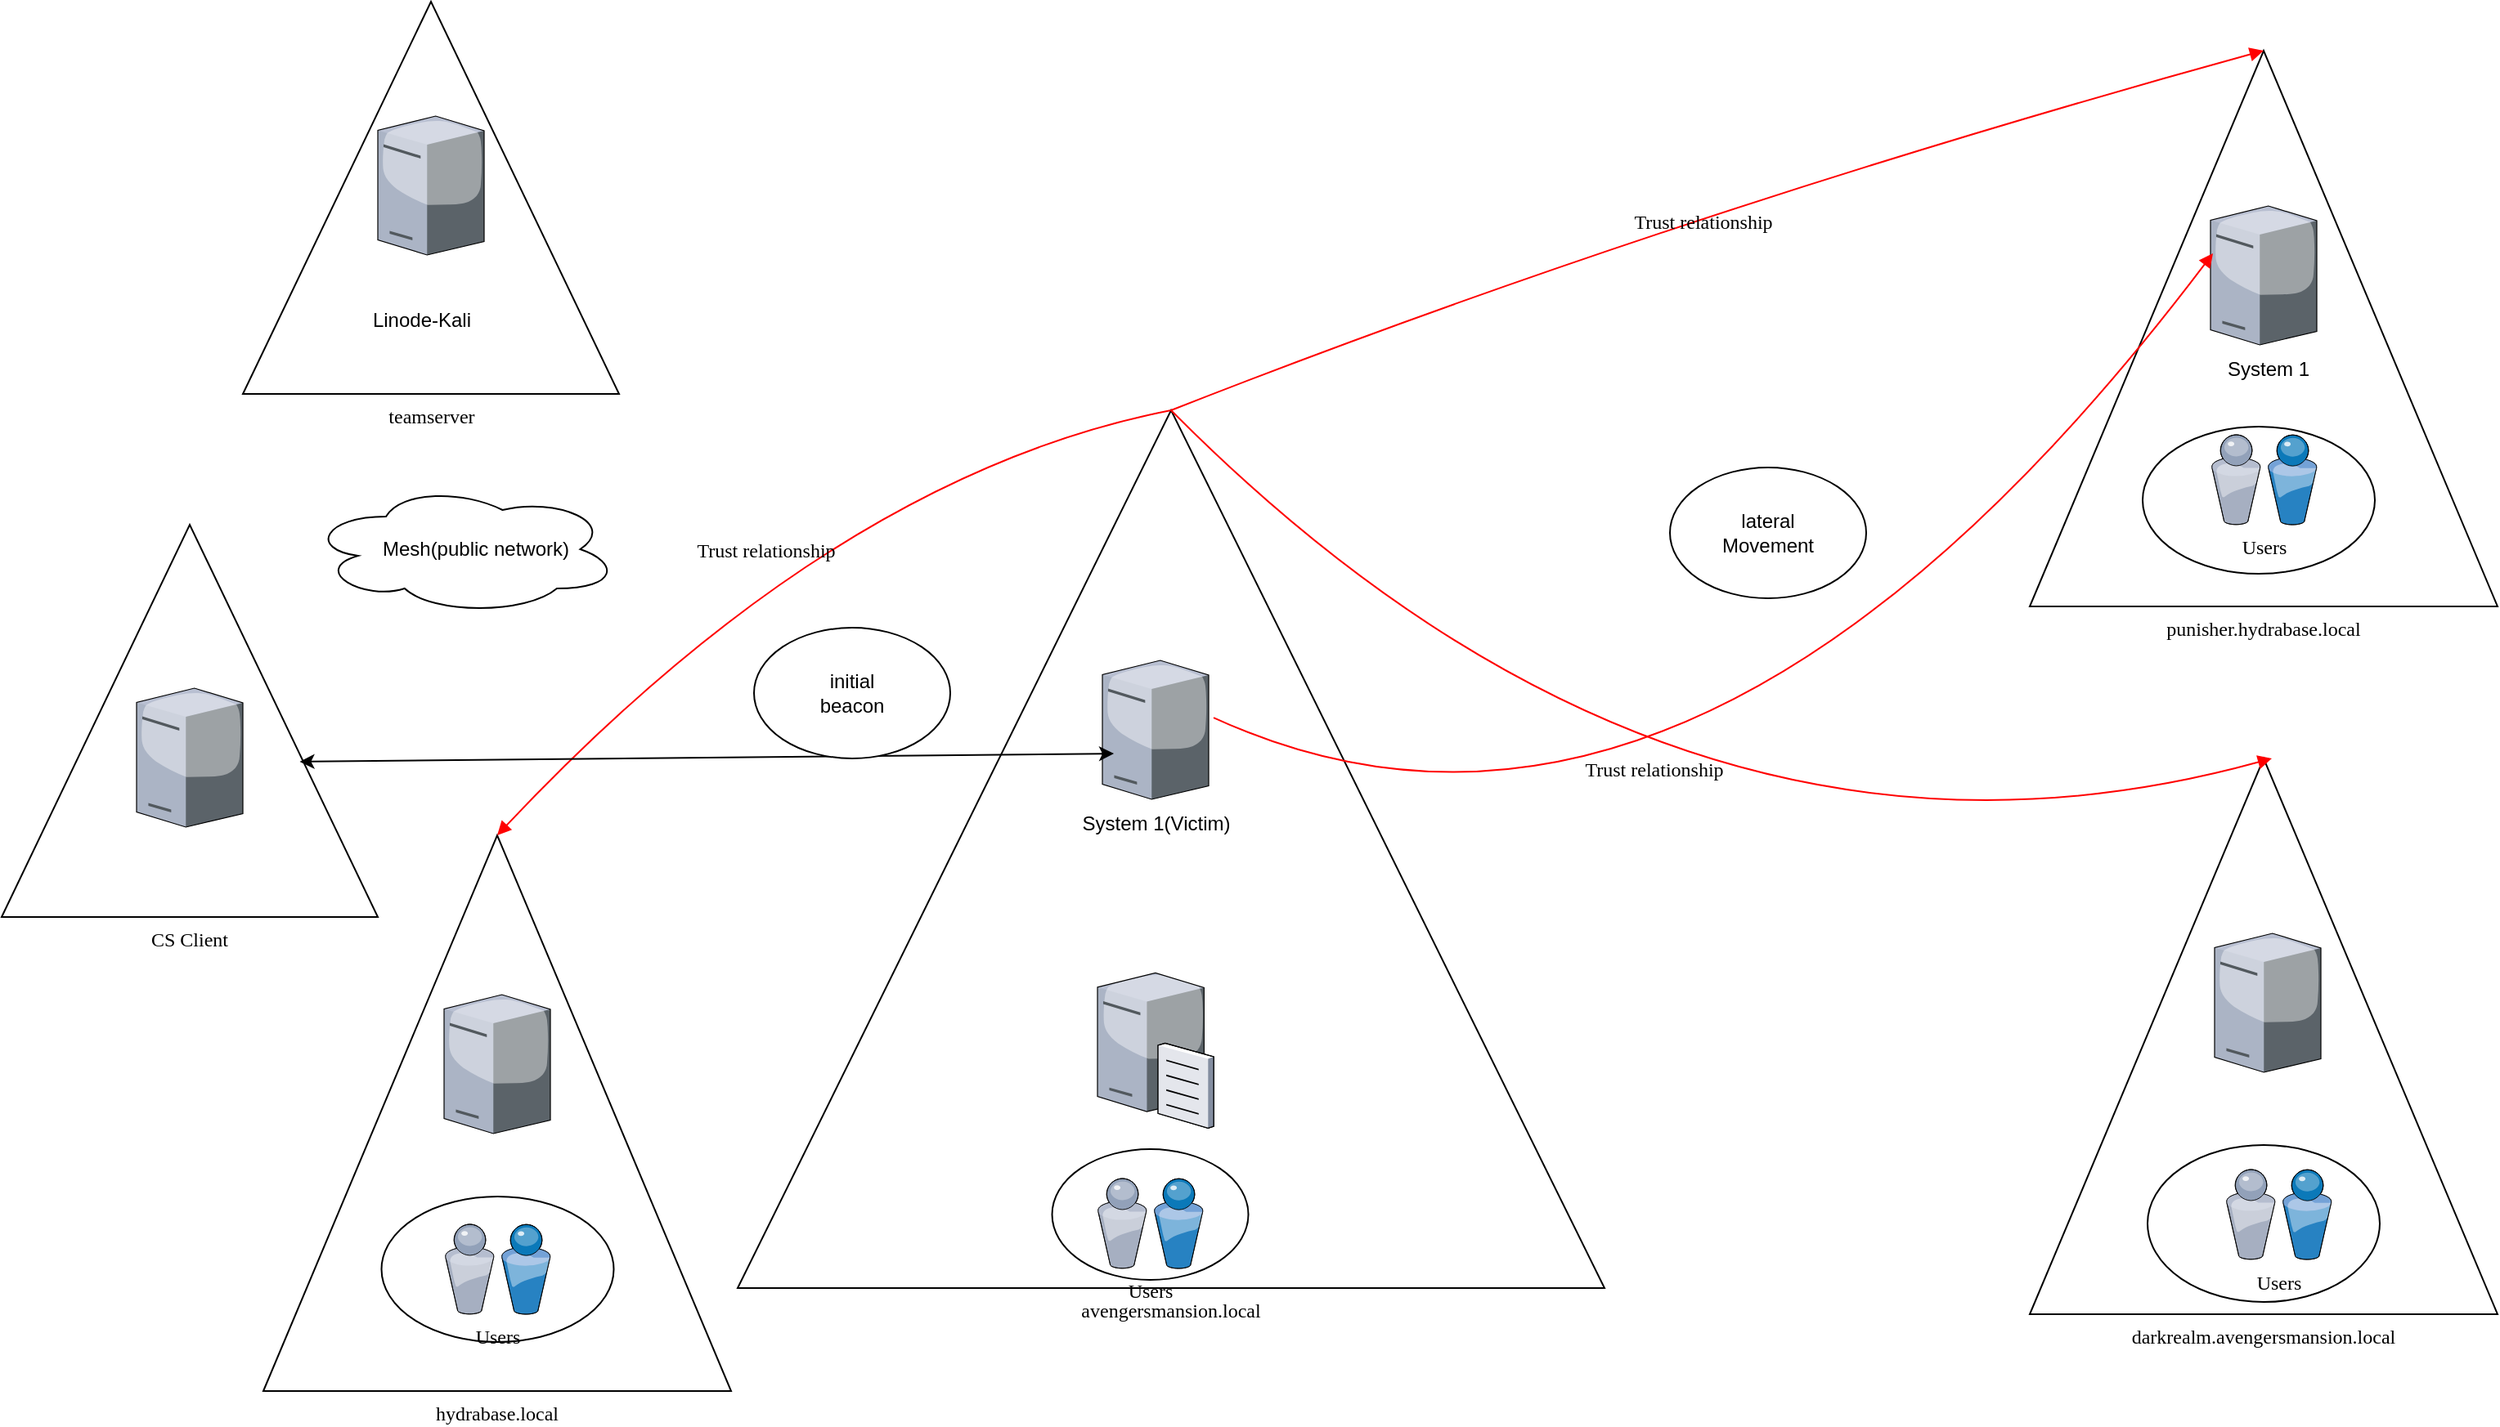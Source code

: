 <mxfile version="20.6.2" type="github">
  <diagram name="Page-1" id="822b0af5-4adb-64df-f703-e8dfc1f81529">
    <mxGraphModel dx="1666" dy="1796" grid="1" gridSize="10" guides="1" tooltips="1" connect="1" arrows="1" fold="1" page="1" pageScale="1" pageWidth="1100" pageHeight="850" background="none" math="0" shadow="0">
      <root>
        <mxCell id="0" />
        <mxCell id="1" parent="0" />
        <mxCell id="7d933b09d9755ecc-14" value="avengersmansion.local" style="triangle;whiteSpace=wrap;html=1;rounded=0;shadow=0;comic=0;strokeWidth=1;fontFamily=Verdana;direction=north;labelPosition=center;verticalLabelPosition=bottom;align=center;verticalAlign=top;" parent="1" vertex="1">
          <mxGeometry x="830" y="230" width="530" height="537" as="geometry" />
        </mxCell>
        <mxCell id="7d933b09d9755ecc-5" value="" style="verticalLabelPosition=bottom;aspect=fixed;html=1;verticalAlign=top;strokeColor=none;shape=mxgraph.citrix.file_server;rounded=0;shadow=0;comic=0;fontFamily=Verdana;" parent="1" vertex="1">
          <mxGeometry x="1050" y="572" width="71" height="97" as="geometry" />
        </mxCell>
        <mxCell id="7d933b09d9755ecc-18" value="punisher.hydrabase.local" style="triangle;whiteSpace=wrap;html=1;rounded=0;shadow=0;comic=0;strokeWidth=1;fontFamily=Verdana;direction=north;labelPosition=center;verticalLabelPosition=bottom;align=center;verticalAlign=top;" parent="1" vertex="1">
          <mxGeometry x="1620" y="10" width="286" height="340" as="geometry" />
        </mxCell>
        <mxCell id="7d933b09d9755ecc-19" value="" style="ellipse;whiteSpace=wrap;html=1;rounded=0;shadow=0;comic=0;strokeWidth=1;fontFamily=Verdana;" parent="1" vertex="1">
          <mxGeometry x="1689" y="240" width="142" height="90" as="geometry" />
        </mxCell>
        <mxCell id="7d933b09d9755ecc-20" value="Users" style="verticalLabelPosition=bottom;aspect=fixed;html=1;verticalAlign=top;strokeColor=none;shape=mxgraph.citrix.users;rounded=0;shadow=0;comic=0;fontFamily=Verdana;" parent="1" vertex="1">
          <mxGeometry x="1731" y="245" width="64.5" height="55" as="geometry" />
        </mxCell>
        <mxCell id="7d933b09d9755ecc-21" value="" style="verticalLabelPosition=bottom;aspect=fixed;html=1;verticalAlign=top;strokeColor=none;shape=mxgraph.citrix.tower_server;rounded=0;shadow=0;comic=0;fontFamily=Verdana;" parent="1" vertex="1">
          <mxGeometry x="1730.5" y="105" width="65" height="85" as="geometry" />
        </mxCell>
        <mxCell id="7d933b09d9755ecc-25" value="Trust relationship" style="html=1;labelBackgroundColor=none;startArrow=none;startFill=0;endArrow=block;endFill=1;strokeColor=#FF0000;strokeWidth=1;fontFamily=Verdana;fontSize=12;entryX=1;entryY=0.5;curved=1;exitX=1;exitY=0.5;exitDx=0;exitDy=0;" parent="1" target="7d933b09d9755ecc-18" edge="1" source="7d933b09d9755ecc-14">
          <mxGeometry x="-0.017" y="-10" relative="1" as="geometry">
            <mxPoint x="1095" y="230" as="sourcePoint" />
            <mxPoint x="1530" y="240" as="targetPoint" />
            <Array as="points">
              <mxPoint x="1400" y="110" />
            </Array>
            <mxPoint as="offset" />
          </mxGeometry>
        </mxCell>
        <mxCell id="7d933b09d9755ecc-31" value="hydrabase.local" style="triangle;whiteSpace=wrap;html=1;rounded=0;shadow=0;comic=0;strokeWidth=1;fontFamily=Verdana;direction=north;labelPosition=center;verticalLabelPosition=bottom;align=center;verticalAlign=top;" parent="1" vertex="1">
          <mxGeometry x="540" y="490" width="286" height="340" as="geometry" />
        </mxCell>
        <mxCell id="7d933b09d9755ecc-32" value="" style="ellipse;whiteSpace=wrap;html=1;rounded=0;shadow=0;comic=0;strokeWidth=1;fontFamily=Verdana;" parent="1" vertex="1">
          <mxGeometry x="612.25" y="711" width="142" height="89" as="geometry" />
        </mxCell>
        <mxCell id="7d933b09d9755ecc-33" value="Users" style="verticalLabelPosition=bottom;aspect=fixed;html=1;verticalAlign=top;strokeColor=none;shape=mxgraph.citrix.users;rounded=0;shadow=0;comic=0;fontFamily=Verdana;" parent="1" vertex="1">
          <mxGeometry x="651" y="728" width="64.5" height="55" as="geometry" />
        </mxCell>
        <mxCell id="7d933b09d9755ecc-34" value="" style="verticalLabelPosition=bottom;aspect=fixed;html=1;verticalAlign=top;strokeColor=none;shape=mxgraph.citrix.tower_server;rounded=0;shadow=0;comic=0;fontFamily=Verdana;" parent="1" vertex="1">
          <mxGeometry x="650.5" y="587.5" width="65" height="85" as="geometry" />
        </mxCell>
        <mxCell id="7d933b09d9755ecc-35" value="darkrealm.avengersmansion.local" style="triangle;whiteSpace=wrap;html=1;rounded=0;shadow=0;comic=0;strokeWidth=1;fontFamily=Verdana;direction=north;labelPosition=center;verticalLabelPosition=bottom;align=center;verticalAlign=top;" parent="1" vertex="1">
          <mxGeometry x="1620" y="443" width="286" height="340" as="geometry" />
        </mxCell>
        <mxCell id="7d933b09d9755ecc-36" value="" style="ellipse;whiteSpace=wrap;html=1;rounded=0;shadow=0;comic=0;strokeWidth=1;fontFamily=Verdana;" parent="1" vertex="1">
          <mxGeometry x="1692" y="679.5" width="142" height="96" as="geometry" />
        </mxCell>
        <mxCell id="7d933b09d9755ecc-37" value="Users" style="verticalLabelPosition=bottom;aspect=fixed;html=1;verticalAlign=top;strokeColor=none;shape=mxgraph.citrix.users;rounded=0;shadow=0;comic=0;fontFamily=Verdana;" parent="1" vertex="1">
          <mxGeometry x="1740" y="694.5" width="64.5" height="55" as="geometry" />
        </mxCell>
        <mxCell id="7d933b09d9755ecc-38" value="" style="verticalLabelPosition=bottom;aspect=fixed;html=1;verticalAlign=top;strokeColor=none;shape=mxgraph.citrix.tower_server;rounded=0;shadow=0;comic=0;fontFamily=Verdana;" parent="1" vertex="1">
          <mxGeometry x="1733" y="550" width="65" height="85" as="geometry" />
        </mxCell>
        <mxCell id="7d933b09d9755ecc-41" value="Trust relationship" style="html=1;exitX=1;exitY=0.5;labelBackgroundColor=none;startFill=0;endArrow=block;endFill=1;strokeColor=#FF0000;strokeWidth=1;fontFamily=Verdana;fontSize=12;entryX=1;entryY=0.5;curved=1;" parent="1" source="7d933b09d9755ecc-14" target="7d933b09d9755ecc-31" edge="1">
          <mxGeometry x="0.062" relative="1" as="geometry">
            <mxPoint x="660" y="490" as="targetPoint" />
            <Array as="points">
              <mxPoint x="890" y="270" />
            </Array>
            <mxPoint as="offset" />
          </mxGeometry>
        </mxCell>
        <mxCell id="GAOGBGgqRIjmbGgpfT8p-2" value="" style="ellipse;whiteSpace=wrap;html=1;" vertex="1" parent="1">
          <mxGeometry x="1022.25" y="682" width="120" height="80" as="geometry" />
        </mxCell>
        <mxCell id="GAOGBGgqRIjmbGgpfT8p-3" value="Users" style="verticalLabelPosition=bottom;aspect=fixed;html=1;verticalAlign=top;strokeColor=none;shape=mxgraph.citrix.users;rounded=0;shadow=0;comic=0;fontFamily=Verdana;" vertex="1" parent="1">
          <mxGeometry x="1050" y="700" width="64.5" height="55" as="geometry" />
        </mxCell>
        <mxCell id="GAOGBGgqRIjmbGgpfT8p-4" value="" style="verticalLabelPosition=bottom;aspect=fixed;html=1;verticalAlign=top;strokeColor=none;shape=mxgraph.citrix.tower_server;rounded=0;shadow=0;comic=0;fontFamily=Verdana;" vertex="1" parent="1">
          <mxGeometry x="1053" y="383" width="65" height="85" as="geometry" />
        </mxCell>
        <mxCell id="GAOGBGgqRIjmbGgpfT8p-5" value="System 1(Victim)" style="text;html=1;strokeColor=none;fillColor=none;align=center;verticalAlign=middle;whiteSpace=wrap;rounded=0;" vertex="1" parent="1">
          <mxGeometry x="1037.75" y="468" width="95.5" height="30" as="geometry" />
        </mxCell>
        <mxCell id="GAOGBGgqRIjmbGgpfT8p-6" value="System 1" style="text;html=1;strokeColor=none;fillColor=none;align=center;verticalAlign=middle;whiteSpace=wrap;rounded=0;" vertex="1" parent="1">
          <mxGeometry x="1735.5" y="190" width="60" height="30" as="geometry" />
        </mxCell>
        <mxCell id="GAOGBGgqRIjmbGgpfT8p-8" value="teamserver" style="triangle;whiteSpace=wrap;html=1;rounded=0;shadow=0;comic=0;strokeWidth=1;fontFamily=Verdana;direction=north;labelPosition=center;verticalLabelPosition=bottom;align=center;verticalAlign=top;" vertex="1" parent="1">
          <mxGeometry x="527.5" y="-20" width="230" height="240" as="geometry" />
        </mxCell>
        <mxCell id="GAOGBGgqRIjmbGgpfT8p-9" value="" style="verticalLabelPosition=bottom;aspect=fixed;html=1;verticalAlign=top;strokeColor=none;shape=mxgraph.citrix.tower_server;rounded=0;shadow=0;comic=0;fontFamily=Verdana;" vertex="1" parent="1">
          <mxGeometry x="610" y="50" width="65" height="85" as="geometry" />
        </mxCell>
        <mxCell id="GAOGBGgqRIjmbGgpfT8p-10" value="Linode-Kali" style="text;html=1;strokeColor=none;fillColor=none;align=center;verticalAlign=middle;whiteSpace=wrap;rounded=0;" vertex="1" parent="1">
          <mxGeometry x="597.5" y="160" width="77.5" height="30" as="geometry" />
        </mxCell>
        <mxCell id="GAOGBGgqRIjmbGgpfT8p-11" value="" style="ellipse;shape=cloud;whiteSpace=wrap;html=1;" vertex="1" parent="1">
          <mxGeometry x="567.5" y="275" width="190" height="80" as="geometry" />
        </mxCell>
        <mxCell id="GAOGBGgqRIjmbGgpfT8p-12" value="Mesh(public network)" style="text;html=1;strokeColor=none;fillColor=none;align=center;verticalAlign=middle;whiteSpace=wrap;rounded=0;" vertex="1" parent="1">
          <mxGeometry x="610" y="300" width="120" height="30" as="geometry" />
        </mxCell>
        <mxCell id="GAOGBGgqRIjmbGgpfT8p-15" value="CS Client" style="triangle;whiteSpace=wrap;html=1;rounded=0;shadow=0;comic=0;strokeWidth=1;fontFamily=Verdana;direction=north;labelPosition=center;verticalLabelPosition=bottom;align=center;verticalAlign=top;" vertex="1" parent="1">
          <mxGeometry x="380" y="300" width="230" height="240" as="geometry" />
        </mxCell>
        <mxCell id="GAOGBGgqRIjmbGgpfT8p-17" value="" style="verticalLabelPosition=bottom;aspect=fixed;html=1;verticalAlign=top;strokeColor=none;shape=mxgraph.citrix.tower_server;rounded=0;shadow=0;comic=0;fontFamily=Verdana;" vertex="1" parent="1">
          <mxGeometry x="462.5" y="400" width="65" height="85" as="geometry" />
        </mxCell>
        <mxCell id="GAOGBGgqRIjmbGgpfT8p-19" value="Trust relationship" style="html=1;labelBackgroundColor=none;startArrow=none;startFill=0;endArrow=block;endFill=1;strokeColor=#FF0000;strokeWidth=1;fontFamily=Verdana;fontSize=12;entryX=1;entryY=0.5;curved=1;exitX=1;exitY=0.5;exitDx=0;exitDy=0;" edge="1" parent="1" source="7d933b09d9755ecc-14">
          <mxGeometry x="-0.109" y="55" relative="1" as="geometry">
            <mxPoint x="1100" y="663" as="sourcePoint" />
            <mxPoint x="1768" y="443" as="targetPoint" />
            <Array as="points">
              <mxPoint x="1405" y="543" />
            </Array>
            <mxPoint as="offset" />
          </mxGeometry>
        </mxCell>
        <mxCell id="GAOGBGgqRIjmbGgpfT8p-27" value="" style="endArrow=classic;startArrow=classic;html=1;rounded=0;curved=1;entryX=0.108;entryY=0.671;entryDx=0;entryDy=0;entryPerimeter=0;" edge="1" parent="1" target="GAOGBGgqRIjmbGgpfT8p-4">
          <mxGeometry width="50" height="50" relative="1" as="geometry">
            <mxPoint x="562.25" y="445" as="sourcePoint" />
            <mxPoint x="612.25" y="395" as="targetPoint" />
          </mxGeometry>
        </mxCell>
        <mxCell id="GAOGBGgqRIjmbGgpfT8p-28" value="" style="ellipse;whiteSpace=wrap;html=1;" vertex="1" parent="1">
          <mxGeometry x="840" y="363" width="120" height="80" as="geometry" />
        </mxCell>
        <mxCell id="GAOGBGgqRIjmbGgpfT8p-29" value="initial beacon" style="text;html=1;strokeColor=none;fillColor=none;align=center;verticalAlign=middle;whiteSpace=wrap;rounded=0;" vertex="1" parent="1">
          <mxGeometry x="870" y="388" width="60" height="30" as="geometry" />
        </mxCell>
        <mxCell id="GAOGBGgqRIjmbGgpfT8p-30" value="" style="ellipse;whiteSpace=wrap;html=1;" vertex="1" parent="1">
          <mxGeometry x="1400" y="265" width="120" height="80" as="geometry" />
        </mxCell>
        <mxCell id="GAOGBGgqRIjmbGgpfT8p-31" value="lateral Movement" style="text;html=1;strokeColor=none;fillColor=none;align=center;verticalAlign=middle;whiteSpace=wrap;rounded=0;" vertex="1" parent="1">
          <mxGeometry x="1430" y="290" width="60" height="30" as="geometry" />
        </mxCell>
        <mxCell id="GAOGBGgqRIjmbGgpfT8p-33" value="" style="html=1;labelBackgroundColor=none;startArrow=none;startFill=0;endArrow=block;endFill=1;strokeColor=#FF0000;strokeWidth=1;fontFamily=Verdana;fontSize=12;entryX=0.023;entryY=0.341;curved=1;exitX=1.046;exitY=0.412;exitDx=0;exitDy=0;exitPerimeter=0;entryDx=0;entryDy=0;entryPerimeter=0;" edge="1" parent="1" source="GAOGBGgqRIjmbGgpfT8p-4" target="7d933b09d9755ecc-21">
          <mxGeometry x="-0.109" y="55" relative="1" as="geometry">
            <mxPoint x="1105" y="240" as="sourcePoint" />
            <mxPoint x="1778" y="453" as="targetPoint" />
            <Array as="points">
              <mxPoint x="1415" y="553" />
            </Array>
            <mxPoint as="offset" />
          </mxGeometry>
        </mxCell>
      </root>
    </mxGraphModel>
  </diagram>
</mxfile>
